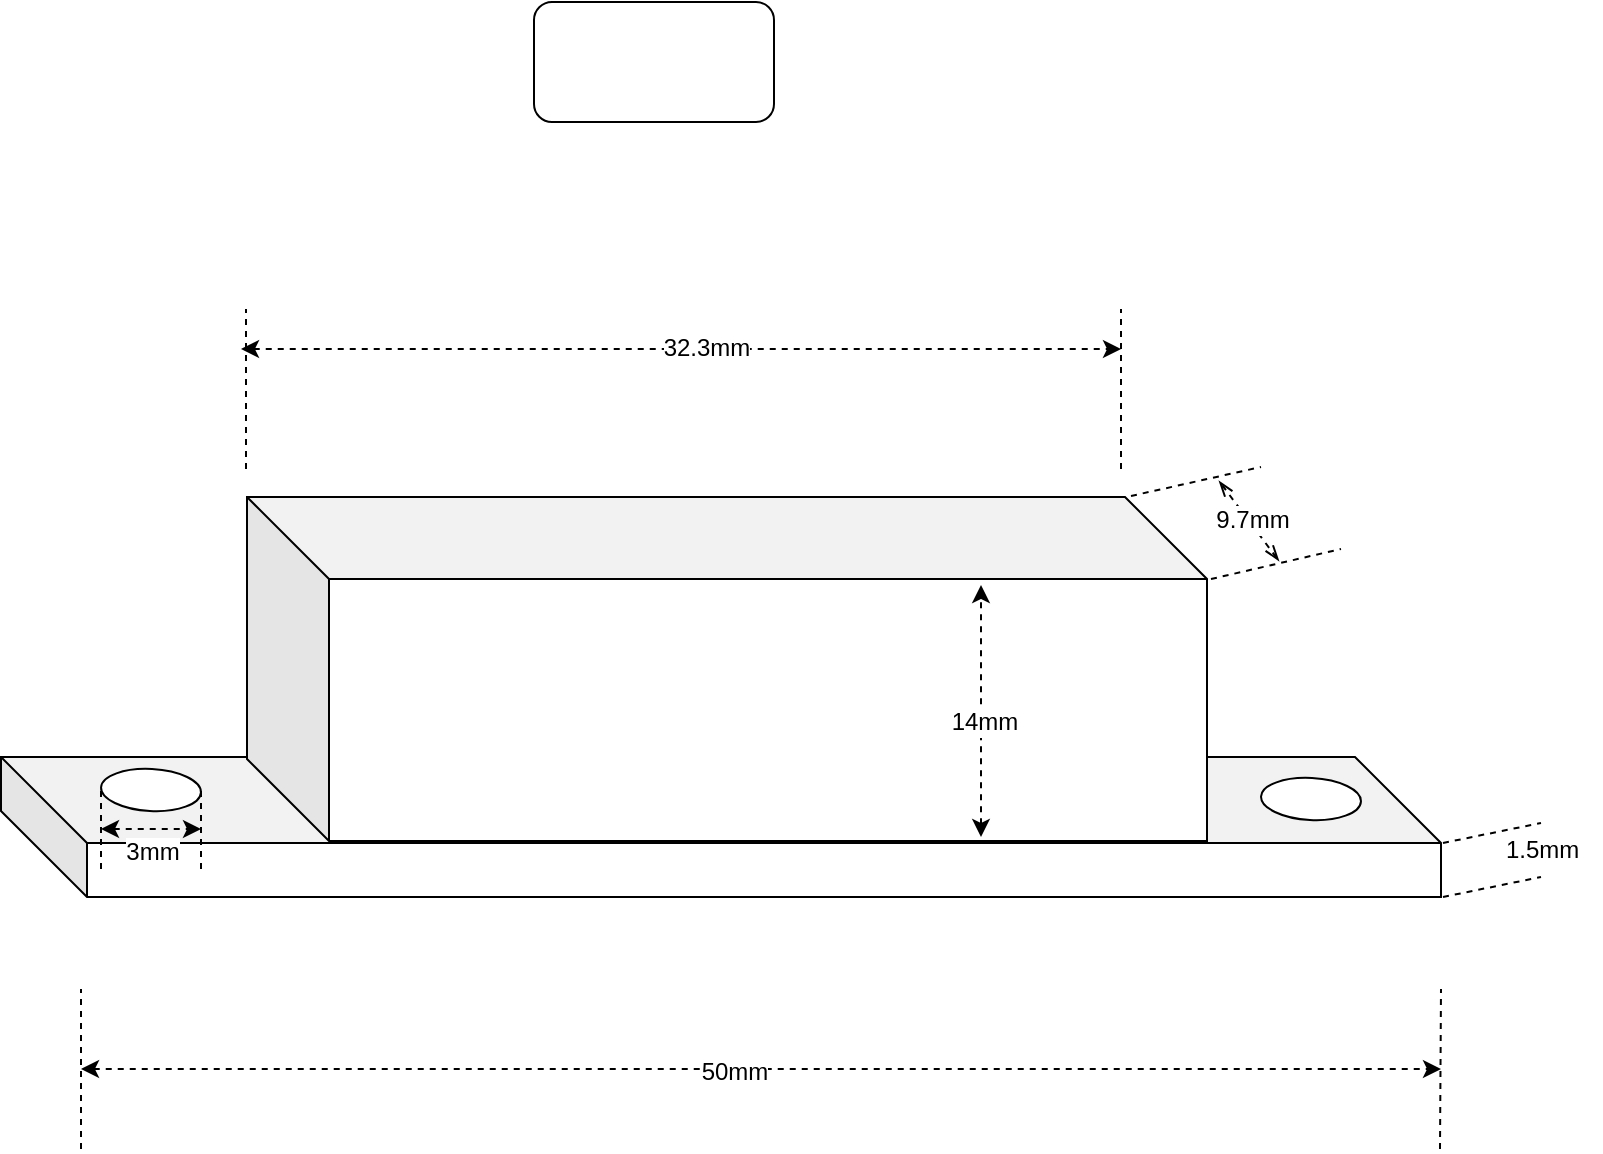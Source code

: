 <mxfile version="10.6.3" type="github"><diagram id="oO8USPhW5sAk4F7GCYW0" name="ç¬¬ 1 é¡µ"><mxGraphModel dx="1634" dy="782" grid="0" gridSize="10" guides="1" tooltips="1" connect="1" arrows="1" fold="1" page="1" pageScale="1" pageWidth="850" pageHeight="1100" background="#ffffff" math="0" shadow="0"><root><mxCell id="0"/><mxCell id="1" parent="0"/><mxCell id="AOydhDJyqSqlMU-9WYCF-3" value="" style="shape=cube;whiteSpace=wrap;html=1;boundedLbl=1;backgroundOutline=1;darkOpacity=0.05;darkOpacity2=0.1;size=43;" parent="1" vertex="1"><mxGeometry x="49.5" y="448.5" width="720" height="70" as="geometry"/></mxCell><mxCell id="AOydhDJyqSqlMU-9WYCF-4" value="" style="shape=cube;whiteSpace=wrap;html=1;boundedLbl=1;backgroundOutline=1;darkOpacity=0.05;darkOpacity2=0.1;size=41;" parent="1" vertex="1"><mxGeometry x="172.5" y="318.5" width="480" height="172" as="geometry"/></mxCell><mxCell id="AOydhDJyqSqlMU-9WYCF-34" value="" style="endArrow=none;dashed=1;html=1;" parent="1" edge="1"><mxGeometry width="50" height="50" relative="1" as="geometry"><mxPoint x="89.5" y="644.5" as="sourcePoint"/><mxPoint x="89.5" y="564.5" as="targetPoint"/></mxGeometry></mxCell><mxCell id="AOydhDJyqSqlMU-9WYCF-35" value="" style="endArrow=none;dashed=1;html=1;" parent="1" edge="1"><mxGeometry width="50" height="50" relative="1" as="geometry"><mxPoint x="769" y="644.5" as="sourcePoint"/><mxPoint x="769.5" y="564.5" as="targetPoint"/></mxGeometry></mxCell><mxCell id="AOydhDJyqSqlMU-9WYCF-37" value="" style="endArrow=none;dashed=1;html=1;" parent="1" edge="1"><mxGeometry width="50" height="50" relative="1" as="geometry"><mxPoint x="172" y="304.5" as="sourcePoint"/><mxPoint x="172" y="224.5" as="targetPoint"/></mxGeometry></mxCell><mxCell id="AOydhDJyqSqlMU-9WYCF-38" value="" style="endArrow=none;dashed=1;html=1;" parent="1" edge="1"><mxGeometry width="50" height="50" relative="1" as="geometry"><mxPoint x="609.5" y="304.5" as="sourcePoint"/><mxPoint x="609.5" y="224.5" as="targetPoint"/></mxGeometry></mxCell><mxCell id="AOydhDJyqSqlMU-9WYCF-42" value="" style="endArrow=none;dashed=1;html=1;" parent="1" edge="1"><mxGeometry width="50" height="50" relative="1" as="geometry"><mxPoint x="654.5" y="359.5" as="sourcePoint"/><mxPoint x="719.5" y="344.5" as="targetPoint"/></mxGeometry></mxCell><mxCell id="AOydhDJyqSqlMU-9WYCF-43" value="" style="endArrow=none;dashed=1;html=1;" parent="1" edge="1"><mxGeometry width="50" height="50" relative="1" as="geometry"><mxPoint x="614.5" y="318" as="sourcePoint"/><mxPoint x="679.5" y="303.5" as="targetPoint"/></mxGeometry></mxCell><mxCell id="AOydhDJyqSqlMU-9WYCF-51" value="" style="endArrow=none;dashed=1;html=1;" parent="1" edge="1"><mxGeometry width="50" height="50" relative="1" as="geometry"><mxPoint x="770.5" y="491.5" as="sourcePoint"/><mxPoint x="819.5" y="481.5" as="targetPoint"/></mxGeometry></mxCell><mxCell id="AOydhDJyqSqlMU-9WYCF-53" value="" style="endArrow=none;dashed=1;html=1;" parent="1" edge="1"><mxGeometry width="50" height="50" relative="1" as="geometry"><mxPoint x="770.5" y="518.5" as="sourcePoint"/><mxPoint x="819.5" y="508.5" as="targetPoint"/></mxGeometry></mxCell><mxCell id="AOydhDJyqSqlMU-9WYCF-59" value="" style="endArrow=classic;startArrow=classic;html=1;dashed=1;" parent="1" edge="1"><mxGeometry width="50" height="50" relative="1" as="geometry"><mxPoint x="539.5" y="488.5" as="sourcePoint"/><mxPoint x="539.5" y="362.5" as="targetPoint"/></mxGeometry></mxCell><mxCell id="AOydhDJyqSqlMU-9WYCF-65" value="14mm" style="text;html=1;resizable=0;points=[];align=center;verticalAlign=middle;labelBackgroundColor=#ffffff;" parent="AOydhDJyqSqlMU-9WYCF-59" vertex="1" connectable="0"><mxGeometry x="-0.077" y="-1" relative="1" as="geometry"><mxPoint as="offset"/></mxGeometry></mxCell><mxCell id="AOydhDJyqSqlMU-9WYCF-66" value="" style="endArrow=classic;startArrow=classic;html=1;dashed=1;" parent="1" edge="1"><mxGeometry width="50" height="50" relative="1" as="geometry"><mxPoint x="169.5" y="244.5" as="sourcePoint"/><mxPoint x="609.5" y="244.5" as="targetPoint"/></mxGeometry></mxCell><mxCell id="AOydhDJyqSqlMU-9WYCF-67" value="32.3mm" style="text;html=1;resizable=0;points=[];align=center;verticalAlign=middle;labelBackgroundColor=#ffffff;" parent="AOydhDJyqSqlMU-9WYCF-66" vertex="1" connectable="0"><mxGeometry x="0.056" y="1" relative="1" as="geometry"><mxPoint as="offset"/></mxGeometry></mxCell><mxCell id="AOydhDJyqSqlMU-9WYCF-68" value="" style="endArrow=classic;startArrow=classic;html=1;dashed=1;" parent="1" edge="1"><mxGeometry width="50" height="50" relative="1" as="geometry"><mxPoint x="89.5" y="604.5" as="sourcePoint"/><mxPoint x="769.5" y="604.5" as="targetPoint"/></mxGeometry></mxCell><mxCell id="AOydhDJyqSqlMU-9WYCF-69" value="50mm" style="text;html=1;resizable=0;points=[];align=center;verticalAlign=middle;labelBackgroundColor=#ffffff;" parent="AOydhDJyqSqlMU-9WYCF-68" vertex="1" connectable="0"><mxGeometry x="-0.041" y="-1" relative="1" as="geometry"><mxPoint as="offset"/></mxGeometry></mxCell><mxCell id="AOydhDJyqSqlMU-9WYCF-70" value="" style="endArrow=openThin;startArrow=openThin;html=1;dashed=1;endFill=0;startFill=0;" parent="1" edge="1"><mxGeometry width="50" height="50" relative="1" as="geometry"><mxPoint x="688.5" y="350.5" as="sourcePoint"/><mxPoint x="658.5" y="310.5" as="targetPoint"/></mxGeometry></mxCell><mxCell id="AOydhDJyqSqlMU-9WYCF-71" value="&lt;div&gt;9.7mm&lt;/div&gt;" style="text;html=1;resizable=0;points=[];align=center;verticalAlign=middle;labelBackgroundColor=#ffffff;" parent="AOydhDJyqSqlMU-9WYCF-70" vertex="1" connectable="0"><mxGeometry x="-0.128" y="1" relative="1" as="geometry"><mxPoint y="-4" as="offset"/></mxGeometry></mxCell><mxCell id="AOydhDJyqSqlMU-9WYCF-73" value="1.5mm" style="text;html=1;resizable=0;points=[];autosize=1;align=left;verticalAlign=top;spacingTop=-4;" parent="1" vertex="1"><mxGeometry x="799.5" y="484.5" width="50" height="20" as="geometry"/></mxCell><mxCell id="AOydhDJyqSqlMU-9WYCF-86" value="" style="group" parent="1" vertex="1" connectable="0"><mxGeometry x="99.5" y="454.5" width="50" height="30" as="geometry"/></mxCell><mxCell id="AOydhDJyqSqlMU-9WYCF-80" value="" style="ellipse;whiteSpace=wrap;html=1;fillColor=#ffffff;rotation=3;" parent="AOydhDJyqSqlMU-9WYCF-86" vertex="1"><mxGeometry width="50" height="21" as="geometry"/></mxCell><mxCell id="AOydhDJyqSqlMU-9WYCF-81" value="" style="endArrow=classic;startArrow=classic;html=1;dashed=1;" parent="AOydhDJyqSqlMU-9WYCF-86" edge="1"><mxGeometry width="50" height="50" relative="1" as="geometry"><mxPoint y="30" as="sourcePoint"/><mxPoint x="50" y="30" as="targetPoint"/></mxGeometry></mxCell><mxCell id="AOydhDJyqSqlMU-9WYCF-85" value="3mm" style="text;html=1;resizable=0;points=[];align=center;verticalAlign=middle;labelBackgroundColor=#ffffff;" parent="AOydhDJyqSqlMU-9WYCF-81" vertex="1" connectable="0"><mxGeometry x="0.295" y="-1" relative="1" as="geometry"><mxPoint x="-7" y="10" as="offset"/></mxGeometry></mxCell><mxCell id="AOydhDJyqSqlMU-9WYCF-93" value="" style="endArrow=none;html=1;dashed=1;" parent="AOydhDJyqSqlMU-9WYCF-86" edge="1"><mxGeometry width="50" height="50" relative="1" as="geometry"><mxPoint x="50" y="50" as="sourcePoint"/><mxPoint x="50" y="10" as="targetPoint"/></mxGeometry></mxCell><mxCell id="AOydhDJyqSqlMU-9WYCF-92" value="" style="endArrow=none;html=1;dashed=1;" parent="1" edge="1"><mxGeometry width="50" height="50" relative="1" as="geometry"><mxPoint x="99.5" y="504.5" as="sourcePoint"/><mxPoint x="99.5" y="464.5" as="targetPoint"/></mxGeometry></mxCell><mxCell id="AOydhDJyqSqlMU-9WYCF-97" value="" style="ellipse;whiteSpace=wrap;html=1;fillColor=#ffffff;rotation=3;" parent="1" vertex="1"><mxGeometry x="679.5" y="459" width="50" height="21" as="geometry"/></mxCell><mxCell id="8r--cHhcTQiU6AsUPmEi-1" value="" style="rounded=1;whiteSpace=wrap;html=1;" vertex="1" parent="1"><mxGeometry x="316" y="71" width="120" height="60" as="geometry"/></mxCell></root></mxGraphModel></diagram></mxfile>